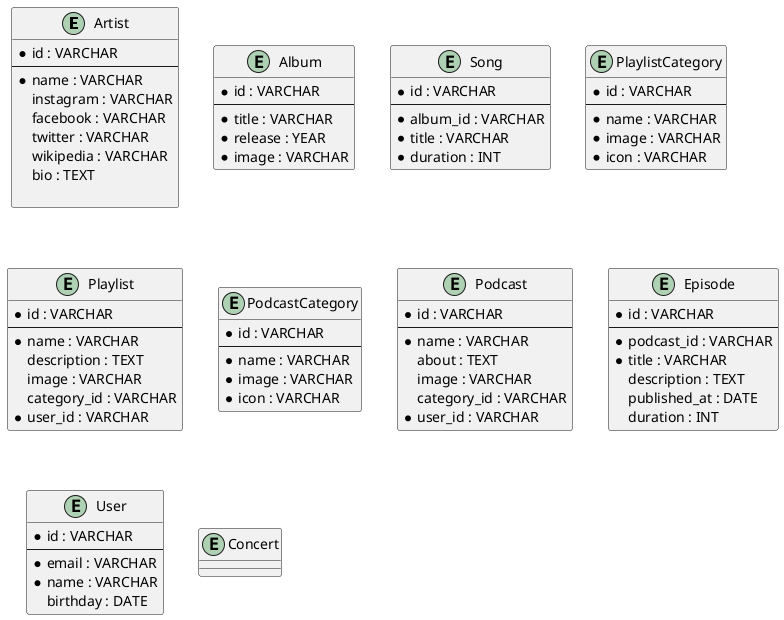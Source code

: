 @startuml
entity Artist {
    * id : VARCHAR
    --
    * name : VARCHAR
    instagram : VARCHAR
    facebook : VARCHAR
    twitter : VARCHAR
    wikipedia : VARCHAR
    bio : TEXT

}
entity Album {
    * id : VARCHAR
    --
    * title : VARCHAR
    * release : YEAR
    * image : VARCHAR
}
entity Song {
    * id : VARCHAR
    --
    * album_id : VARCHAR
    * title : VARCHAR
    * duration : INT
}
entity PlaylistCategory {
    * id : VARCHAR
    --
    * name : VARCHAR
    * image : VARCHAR
    * icon : VARCHAR
}
entity Playlist{
    * id : VARCHAR
    --
    * name : VARCHAR
    description : TEXT
    image : VARCHAR
    category_id : VARCHAR
    * user_id : VARCHAR
}
entity PodcastCategory {
    * id : VARCHAR
    --
    * name : VARCHAR
    * image : VARCHAR
    * icon : VARCHAR
}
entity Podcast {
    * id : VARCHAR
    --
    * name : VARCHAR
    about : TEXT
    image : VARCHAR
    category_id : VARCHAR
    * user_id : VARCHAR
}
entity Episode {
    * id : VARCHAR
    --
    * podcast_id : VARCHAR
    * title : VARCHAR
    description : TEXT
    published_at : DATE
    duration : INT
}
entity User{
    * id : VARCHAR
    --
    * email : VARCHAR
    * name : VARCHAR
    birthday : DATE
}
entity Concert{

}
@enduml